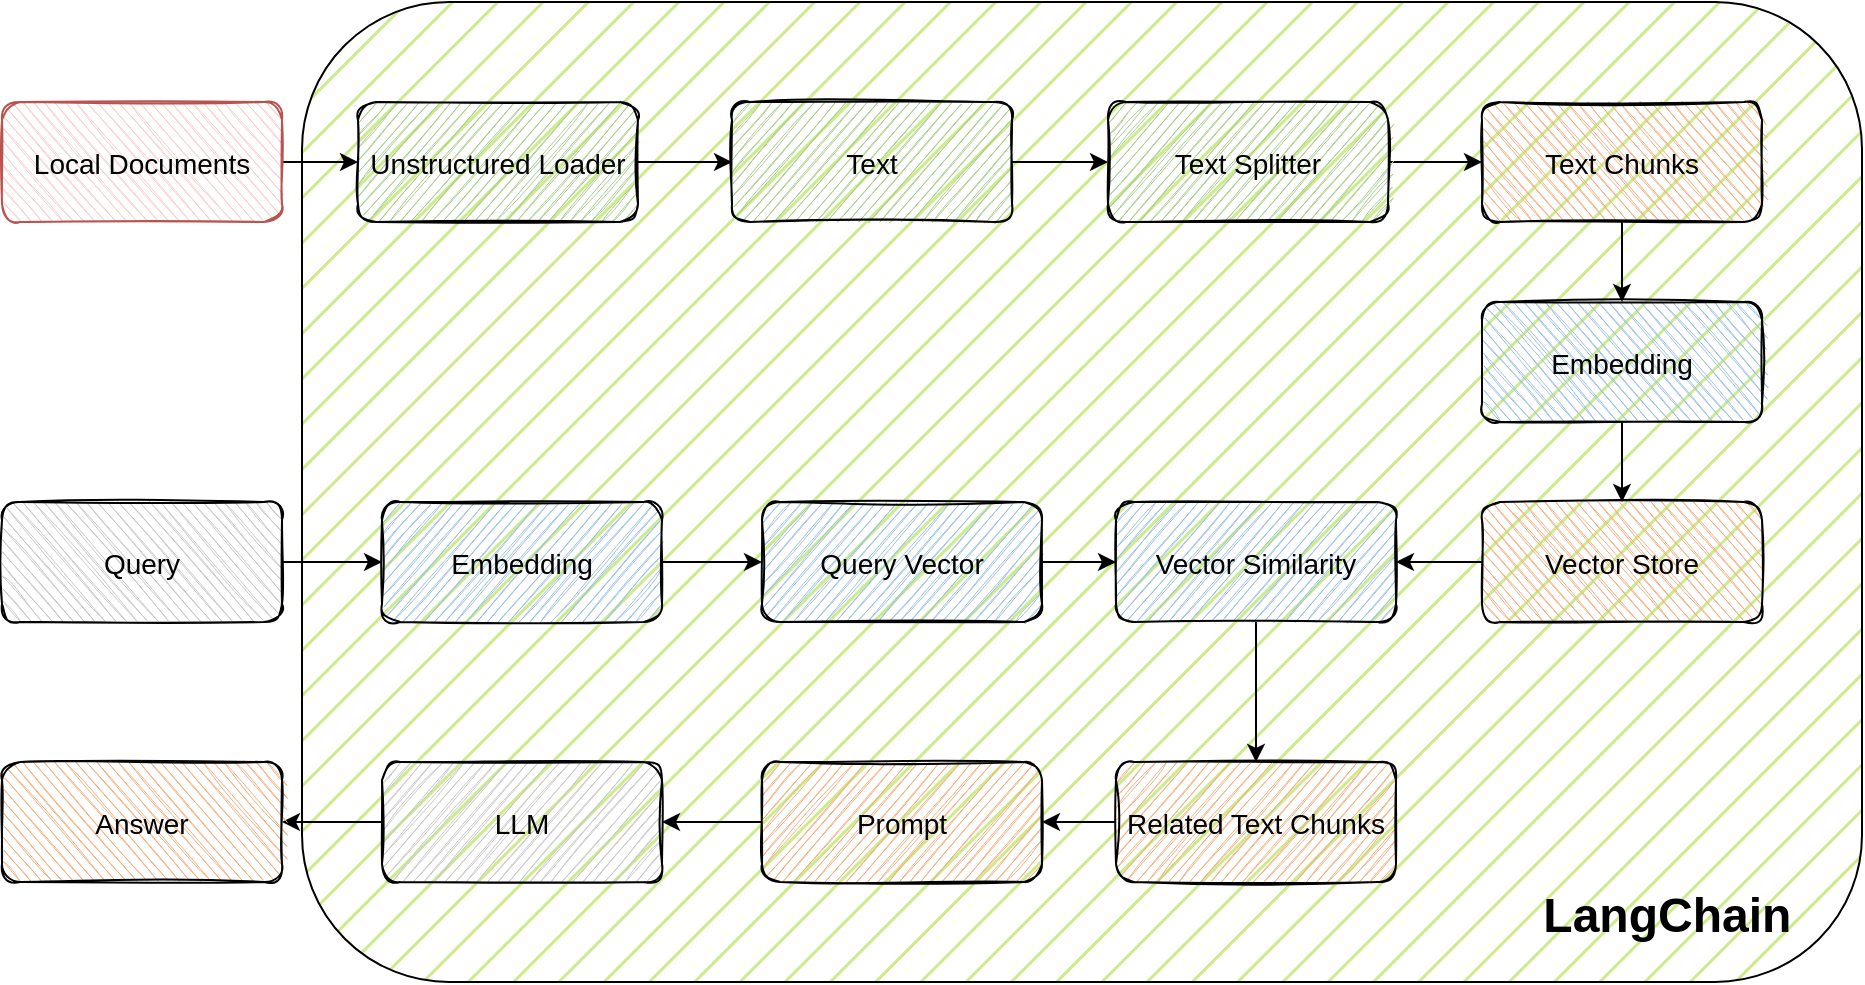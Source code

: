 <mxfile version="26.0.3">
  <diagram name="Page-1" id="buMUNw5QKfGhUlAt3F0G">
    <mxGraphModel dx="1998" dy="1912" grid="1" gridSize="10" guides="1" tooltips="1" connect="1" arrows="1" fold="1" page="1" pageScale="1" pageWidth="850" pageHeight="1100" math="0" shadow="0">
      <root>
        <mxCell id="0" />
        <mxCell id="1" parent="0" />
        <mxCell id="9-1L5InvQg65aIy7Exad-33" value="&lt;h1&gt;LangChain&amp;nbsp; &amp;nbsp; &amp;nbsp;&lt;/h1&gt;" style="rounded=1;whiteSpace=wrap;html=1;fillColor=#CDEB8B;fillStyle=hatch;align=right;verticalAlign=bottom;" vertex="1" parent="1">
          <mxGeometry x="-590" y="-1020" width="780" height="490" as="geometry" />
        </mxCell>
        <mxCell id="9-1L5InvQg65aIy7Exad-35" value="" style="edgeStyle=orthogonalEdgeStyle;rounded=0;orthogonalLoop=1;jettySize=auto;html=1;" edge="1" parent="1" source="9-1L5InvQg65aIy7Exad-1" target="9-1L5InvQg65aIy7Exad-28">
          <mxGeometry relative="1" as="geometry" />
        </mxCell>
        <mxCell id="9-1L5InvQg65aIy7Exad-1" value="Local Documents" style="rounded=1;strokeColor=#b85450;fillColor=#f8cecc;sketch=1;gradientColor=none;fillStyle=auto;glass=0;fontSize=14;flipV=1;" vertex="1" parent="1">
          <mxGeometry x="-740" y="-970" width="140" height="60" as="geometry" />
        </mxCell>
        <mxCell id="9-1L5InvQg65aIy7Exad-16" style="edgeStyle=orthogonalEdgeStyle;rounded=0;orthogonalLoop=1;jettySize=auto;html=1;fontSize=14;" edge="1" parent="1" source="9-1L5InvQg65aIy7Exad-2" target="9-1L5InvQg65aIy7Exad-3">
          <mxGeometry relative="1" as="geometry" />
        </mxCell>
        <mxCell id="9-1L5InvQg65aIy7Exad-2" value="Text" style="rounded=1;strokeColor=#000000;fillColor=#A9D08E;gradientColor=none;sketch=1;fontSize=14;" vertex="1" parent="1">
          <mxGeometry x="-375" y="-970" width="140" height="60" as="geometry" />
        </mxCell>
        <mxCell id="9-1L5InvQg65aIy7Exad-17" style="edgeStyle=orthogonalEdgeStyle;rounded=0;orthogonalLoop=1;jettySize=auto;html=1;fontSize=14;" edge="1" parent="1" source="9-1L5InvQg65aIy7Exad-3" target="9-1L5InvQg65aIy7Exad-4">
          <mxGeometry relative="1" as="geometry" />
        </mxCell>
        <mxCell id="9-1L5InvQg65aIy7Exad-3" value="Text Splitter" style="rounded=1;strokeColor=#000000;fillColor=#A9D08E;gradientColor=none;sketch=1;fontSize=14;" vertex="1" parent="1">
          <mxGeometry x="-187" y="-970" width="140" height="60" as="geometry" />
        </mxCell>
        <mxCell id="9-1L5InvQg65aIy7Exad-18" style="edgeStyle=orthogonalEdgeStyle;rounded=0;orthogonalLoop=1;jettySize=auto;html=1;entryX=0.5;entryY=0;entryDx=0;entryDy=0;fontSize=14;" edge="1" parent="1" source="9-1L5InvQg65aIy7Exad-4" target="9-1L5InvQg65aIy7Exad-5">
          <mxGeometry relative="1" as="geometry" />
        </mxCell>
        <mxCell id="9-1L5InvQg65aIy7Exad-4" value="Text Chunks" style="rounded=1;strokeColor=#000000;fillColor=#F4B183;gradientColor=none;sketch=1;fontSize=14;flipV=1;" vertex="1" parent="1">
          <mxGeometry y="-970" width="140" height="60" as="geometry" />
        </mxCell>
        <mxCell id="9-1L5InvQg65aIy7Exad-20" style="edgeStyle=orthogonalEdgeStyle;rounded=0;orthogonalLoop=1;jettySize=auto;html=1;entryX=0.5;entryY=0;entryDx=0;entryDy=0;fontSize=14;" edge="1" parent="1" source="9-1L5InvQg65aIy7Exad-5" target="9-1L5InvQg65aIy7Exad-6">
          <mxGeometry relative="1" as="geometry" />
        </mxCell>
        <mxCell id="9-1L5InvQg65aIy7Exad-5" value="Embedding" style="rounded=1;strokeColor=#000000;fillColor=#9DC3E6;gradientColor=none;sketch=1;fontSize=14;flipV=1;" vertex="1" parent="1">
          <mxGeometry y="-870" width="140" height="60" as="geometry" />
        </mxCell>
        <mxCell id="9-1L5InvQg65aIy7Exad-27" value="" style="edgeStyle=orthogonalEdgeStyle;rounded=0;orthogonalLoop=1;jettySize=auto;html=1;" edge="1" parent="1" source="9-1L5InvQg65aIy7Exad-6" target="9-1L5InvQg65aIy7Exad-10">
          <mxGeometry relative="1" as="geometry" />
        </mxCell>
        <mxCell id="9-1L5InvQg65aIy7Exad-6" value="Vector Store" style="rounded=1;strokeColor=#000000;fillColor=#F4B183;gradientColor=none;sketch=1;flipH=0;fontSize=14;flipV=1;" vertex="1" parent="1">
          <mxGeometry y="-770" width="140" height="60" as="geometry" />
        </mxCell>
        <mxCell id="9-1L5InvQg65aIy7Exad-25" value="" style="edgeStyle=orthogonalEdgeStyle;rounded=0;orthogonalLoop=1;jettySize=auto;html=1;" edge="1" parent="1" source="9-1L5InvQg65aIy7Exad-7" target="9-1L5InvQg65aIy7Exad-8">
          <mxGeometry relative="1" as="geometry" />
        </mxCell>
        <mxCell id="9-1L5InvQg65aIy7Exad-7" value="Query" style="rounded=1;strokeColor=#000000;fillColor=#C9C9C9;gradientColor=none;sketch=1;fontSize=14;flipH=0;flipV=1;" vertex="1" parent="1">
          <mxGeometry x="-740" y="-770" width="140" height="60" as="geometry" />
        </mxCell>
        <mxCell id="9-1L5InvQg65aIy7Exad-26" value="" style="edgeStyle=orthogonalEdgeStyle;rounded=0;orthogonalLoop=1;jettySize=auto;html=1;" edge="1" parent="1" source="9-1L5InvQg65aIy7Exad-8" target="9-1L5InvQg65aIy7Exad-9">
          <mxGeometry relative="1" as="geometry" />
        </mxCell>
        <mxCell id="9-1L5InvQg65aIy7Exad-8" value="Embedding" style="rounded=1;strokeColor=#000000;fillColor=#9DC3E6;gradientColor=none;sketch=1;flipH=0;fontSize=14;" vertex="1" parent="1">
          <mxGeometry x="-550" y="-770" width="140" height="60" as="geometry" />
        </mxCell>
        <mxCell id="9-1L5InvQg65aIy7Exad-24" value="" style="edgeStyle=orthogonalEdgeStyle;rounded=0;orthogonalLoop=1;jettySize=auto;html=1;" edge="1" parent="1" source="9-1L5InvQg65aIy7Exad-9" target="9-1L5InvQg65aIy7Exad-10">
          <mxGeometry relative="1" as="geometry" />
        </mxCell>
        <mxCell id="9-1L5InvQg65aIy7Exad-9" value="Query Vector" style="rounded=1;strokeColor=#000000;fillColor=#9DC3E6;gradientColor=none;sketch=1;flipH=0;fontSize=14;" vertex="1" parent="1">
          <mxGeometry x="-360" y="-770" width="140" height="60" as="geometry" />
        </mxCell>
        <mxCell id="9-1L5InvQg65aIy7Exad-29" value="" style="edgeStyle=orthogonalEdgeStyle;rounded=0;orthogonalLoop=1;jettySize=auto;html=1;" edge="1" parent="1" source="9-1L5InvQg65aIy7Exad-10" target="9-1L5InvQg65aIy7Exad-11">
          <mxGeometry relative="1" as="geometry" />
        </mxCell>
        <mxCell id="9-1L5InvQg65aIy7Exad-10" value="Vector Similarity" style="rounded=1;strokeColor=#000000;fillColor=#9DC3E6;gradientColor=none;sketch=1;flipH=0;fontSize=14;" vertex="1" parent="1">
          <mxGeometry x="-183" y="-770" width="140" height="60" as="geometry" />
        </mxCell>
        <mxCell id="9-1L5InvQg65aIy7Exad-30" value="" style="edgeStyle=orthogonalEdgeStyle;rounded=0;orthogonalLoop=1;jettySize=auto;html=1;" edge="1" parent="1" source="9-1L5InvQg65aIy7Exad-11" target="9-1L5InvQg65aIy7Exad-12">
          <mxGeometry relative="1" as="geometry" />
        </mxCell>
        <mxCell id="9-1L5InvQg65aIy7Exad-11" value="Related Text Chunks" style="rounded=1;strokeColor=#000000;fillColor=#F4B183;gradientColor=none;sketch=1;fontSize=14;flipH=0;" vertex="1" parent="1">
          <mxGeometry x="-183" y="-640" width="140" height="60" as="geometry" />
        </mxCell>
        <mxCell id="9-1L5InvQg65aIy7Exad-31" value="" style="edgeStyle=orthogonalEdgeStyle;rounded=0;orthogonalLoop=1;jettySize=auto;html=1;" edge="1" parent="1" source="9-1L5InvQg65aIy7Exad-12" target="9-1L5InvQg65aIy7Exad-13">
          <mxGeometry relative="1" as="geometry" />
        </mxCell>
        <mxCell id="9-1L5InvQg65aIy7Exad-12" value="Prompt" style="rounded=1;strokeColor=#000000;fillColor=#F4B183;gradientColor=none;sketch=1;fontSize=14;flipH=0;" vertex="1" parent="1">
          <mxGeometry x="-360" y="-640" width="140" height="60" as="geometry" />
        </mxCell>
        <mxCell id="9-1L5InvQg65aIy7Exad-32" value="" style="edgeStyle=orthogonalEdgeStyle;rounded=0;orthogonalLoop=1;jettySize=auto;html=1;" edge="1" parent="1" source="9-1L5InvQg65aIy7Exad-13" target="9-1L5InvQg65aIy7Exad-14">
          <mxGeometry relative="1" as="geometry" />
        </mxCell>
        <mxCell id="9-1L5InvQg65aIy7Exad-13" value="LLM" style="rounded=1;strokeColor=#000000;fillColor=#C9C9C9;gradientColor=none;sketch=1;fontSize=14;flipH=0;" vertex="1" parent="1">
          <mxGeometry x="-550" y="-640" width="140" height="60" as="geometry" />
        </mxCell>
        <mxCell id="9-1L5InvQg65aIy7Exad-14" value="Answer" style="rounded=1;strokeColor=#000000;fillColor=#F4B183;gradientColor=none;sketch=1;fontSize=14;flipH=0;flipV=1;" vertex="1" parent="1">
          <mxGeometry x="-740" y="-640" width="140" height="60" as="geometry" />
        </mxCell>
        <mxCell id="9-1L5InvQg65aIy7Exad-36" value="" style="edgeStyle=orthogonalEdgeStyle;rounded=0;orthogonalLoop=1;jettySize=auto;html=1;" edge="1" parent="1" source="9-1L5InvQg65aIy7Exad-28" target="9-1L5InvQg65aIy7Exad-2">
          <mxGeometry relative="1" as="geometry" />
        </mxCell>
        <mxCell id="9-1L5InvQg65aIy7Exad-28" value="Unstructured Loader" style="rounded=1;strokeColor=#000000;fillColor=#A9D08E;gradientColor=none;sketch=1;fontSize=14;" vertex="1" parent="1">
          <mxGeometry x="-562" y="-970" width="140" height="60" as="geometry" />
        </mxCell>
      </root>
    </mxGraphModel>
  </diagram>
</mxfile>
